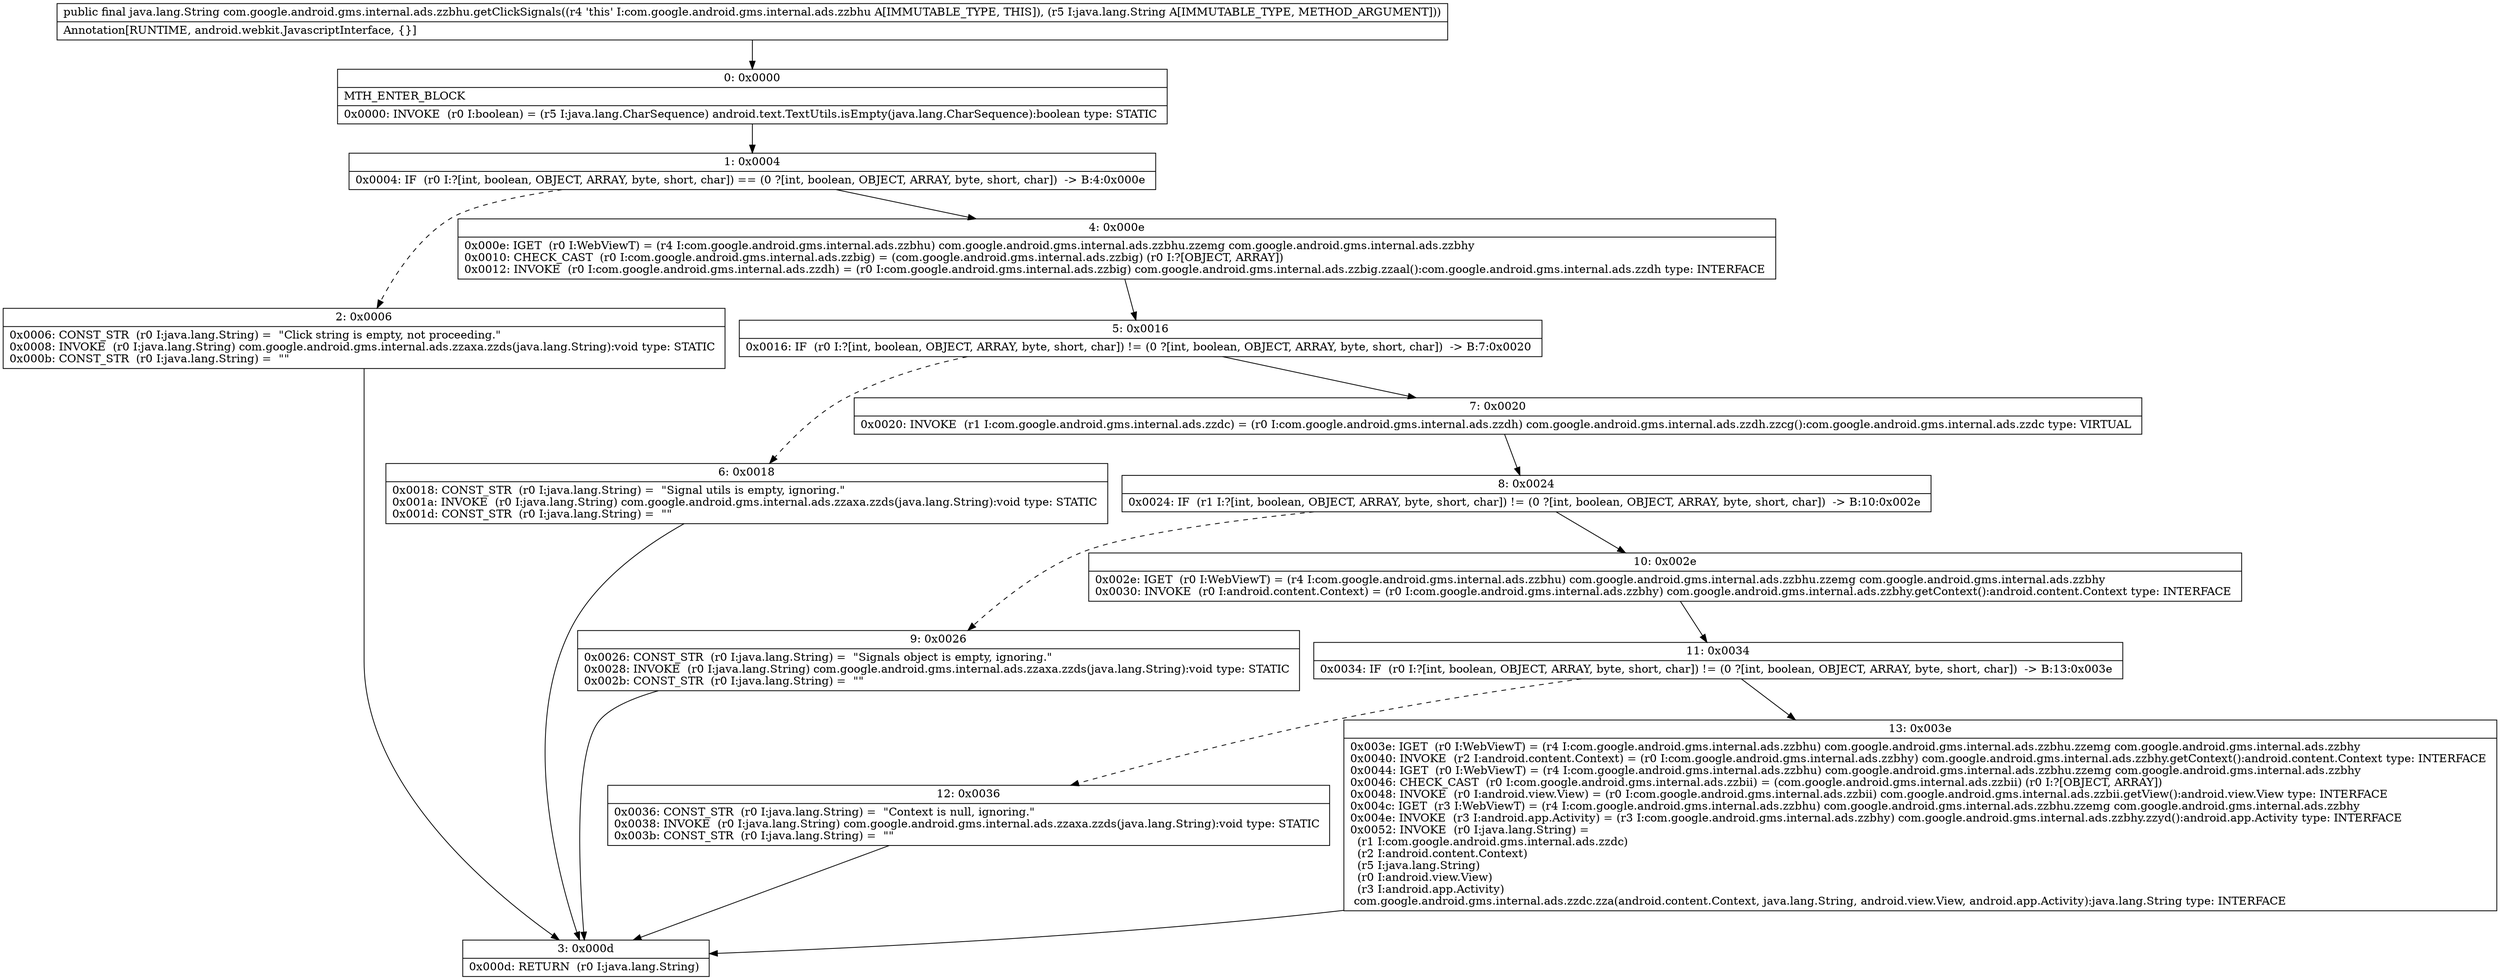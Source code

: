digraph "CFG forcom.google.android.gms.internal.ads.zzbhu.getClickSignals(Ljava\/lang\/String;)Ljava\/lang\/String;" {
Node_0 [shape=record,label="{0\:\ 0x0000|MTH_ENTER_BLOCK\l|0x0000: INVOKE  (r0 I:boolean) = (r5 I:java.lang.CharSequence) android.text.TextUtils.isEmpty(java.lang.CharSequence):boolean type: STATIC \l}"];
Node_1 [shape=record,label="{1\:\ 0x0004|0x0004: IF  (r0 I:?[int, boolean, OBJECT, ARRAY, byte, short, char]) == (0 ?[int, boolean, OBJECT, ARRAY, byte, short, char])  \-\> B:4:0x000e \l}"];
Node_2 [shape=record,label="{2\:\ 0x0006|0x0006: CONST_STR  (r0 I:java.lang.String) =  \"Click string is empty, not proceeding.\" \l0x0008: INVOKE  (r0 I:java.lang.String) com.google.android.gms.internal.ads.zzaxa.zzds(java.lang.String):void type: STATIC \l0x000b: CONST_STR  (r0 I:java.lang.String) =  \"\" \l}"];
Node_3 [shape=record,label="{3\:\ 0x000d|0x000d: RETURN  (r0 I:java.lang.String) \l}"];
Node_4 [shape=record,label="{4\:\ 0x000e|0x000e: IGET  (r0 I:WebViewT) = (r4 I:com.google.android.gms.internal.ads.zzbhu) com.google.android.gms.internal.ads.zzbhu.zzemg com.google.android.gms.internal.ads.zzbhy \l0x0010: CHECK_CAST  (r0 I:com.google.android.gms.internal.ads.zzbig) = (com.google.android.gms.internal.ads.zzbig) (r0 I:?[OBJECT, ARRAY]) \l0x0012: INVOKE  (r0 I:com.google.android.gms.internal.ads.zzdh) = (r0 I:com.google.android.gms.internal.ads.zzbig) com.google.android.gms.internal.ads.zzbig.zzaal():com.google.android.gms.internal.ads.zzdh type: INTERFACE \l}"];
Node_5 [shape=record,label="{5\:\ 0x0016|0x0016: IF  (r0 I:?[int, boolean, OBJECT, ARRAY, byte, short, char]) != (0 ?[int, boolean, OBJECT, ARRAY, byte, short, char])  \-\> B:7:0x0020 \l}"];
Node_6 [shape=record,label="{6\:\ 0x0018|0x0018: CONST_STR  (r0 I:java.lang.String) =  \"Signal utils is empty, ignoring.\" \l0x001a: INVOKE  (r0 I:java.lang.String) com.google.android.gms.internal.ads.zzaxa.zzds(java.lang.String):void type: STATIC \l0x001d: CONST_STR  (r0 I:java.lang.String) =  \"\" \l}"];
Node_7 [shape=record,label="{7\:\ 0x0020|0x0020: INVOKE  (r1 I:com.google.android.gms.internal.ads.zzdc) = (r0 I:com.google.android.gms.internal.ads.zzdh) com.google.android.gms.internal.ads.zzdh.zzcg():com.google.android.gms.internal.ads.zzdc type: VIRTUAL \l}"];
Node_8 [shape=record,label="{8\:\ 0x0024|0x0024: IF  (r1 I:?[int, boolean, OBJECT, ARRAY, byte, short, char]) != (0 ?[int, boolean, OBJECT, ARRAY, byte, short, char])  \-\> B:10:0x002e \l}"];
Node_9 [shape=record,label="{9\:\ 0x0026|0x0026: CONST_STR  (r0 I:java.lang.String) =  \"Signals object is empty, ignoring.\" \l0x0028: INVOKE  (r0 I:java.lang.String) com.google.android.gms.internal.ads.zzaxa.zzds(java.lang.String):void type: STATIC \l0x002b: CONST_STR  (r0 I:java.lang.String) =  \"\" \l}"];
Node_10 [shape=record,label="{10\:\ 0x002e|0x002e: IGET  (r0 I:WebViewT) = (r4 I:com.google.android.gms.internal.ads.zzbhu) com.google.android.gms.internal.ads.zzbhu.zzemg com.google.android.gms.internal.ads.zzbhy \l0x0030: INVOKE  (r0 I:android.content.Context) = (r0 I:com.google.android.gms.internal.ads.zzbhy) com.google.android.gms.internal.ads.zzbhy.getContext():android.content.Context type: INTERFACE \l}"];
Node_11 [shape=record,label="{11\:\ 0x0034|0x0034: IF  (r0 I:?[int, boolean, OBJECT, ARRAY, byte, short, char]) != (0 ?[int, boolean, OBJECT, ARRAY, byte, short, char])  \-\> B:13:0x003e \l}"];
Node_12 [shape=record,label="{12\:\ 0x0036|0x0036: CONST_STR  (r0 I:java.lang.String) =  \"Context is null, ignoring.\" \l0x0038: INVOKE  (r0 I:java.lang.String) com.google.android.gms.internal.ads.zzaxa.zzds(java.lang.String):void type: STATIC \l0x003b: CONST_STR  (r0 I:java.lang.String) =  \"\" \l}"];
Node_13 [shape=record,label="{13\:\ 0x003e|0x003e: IGET  (r0 I:WebViewT) = (r4 I:com.google.android.gms.internal.ads.zzbhu) com.google.android.gms.internal.ads.zzbhu.zzemg com.google.android.gms.internal.ads.zzbhy \l0x0040: INVOKE  (r2 I:android.content.Context) = (r0 I:com.google.android.gms.internal.ads.zzbhy) com.google.android.gms.internal.ads.zzbhy.getContext():android.content.Context type: INTERFACE \l0x0044: IGET  (r0 I:WebViewT) = (r4 I:com.google.android.gms.internal.ads.zzbhu) com.google.android.gms.internal.ads.zzbhu.zzemg com.google.android.gms.internal.ads.zzbhy \l0x0046: CHECK_CAST  (r0 I:com.google.android.gms.internal.ads.zzbii) = (com.google.android.gms.internal.ads.zzbii) (r0 I:?[OBJECT, ARRAY]) \l0x0048: INVOKE  (r0 I:android.view.View) = (r0 I:com.google.android.gms.internal.ads.zzbii) com.google.android.gms.internal.ads.zzbii.getView():android.view.View type: INTERFACE \l0x004c: IGET  (r3 I:WebViewT) = (r4 I:com.google.android.gms.internal.ads.zzbhu) com.google.android.gms.internal.ads.zzbhu.zzemg com.google.android.gms.internal.ads.zzbhy \l0x004e: INVOKE  (r3 I:android.app.Activity) = (r3 I:com.google.android.gms.internal.ads.zzbhy) com.google.android.gms.internal.ads.zzbhy.zzyd():android.app.Activity type: INTERFACE \l0x0052: INVOKE  (r0 I:java.lang.String) = \l  (r1 I:com.google.android.gms.internal.ads.zzdc)\l  (r2 I:android.content.Context)\l  (r5 I:java.lang.String)\l  (r0 I:android.view.View)\l  (r3 I:android.app.Activity)\l com.google.android.gms.internal.ads.zzdc.zza(android.content.Context, java.lang.String, android.view.View, android.app.Activity):java.lang.String type: INTERFACE \l}"];
MethodNode[shape=record,label="{public final java.lang.String com.google.android.gms.internal.ads.zzbhu.getClickSignals((r4 'this' I:com.google.android.gms.internal.ads.zzbhu A[IMMUTABLE_TYPE, THIS]), (r5 I:java.lang.String A[IMMUTABLE_TYPE, METHOD_ARGUMENT]))  | Annotation[RUNTIME, android.webkit.JavascriptInterface, \{\}]\l}"];
MethodNode -> Node_0;
Node_0 -> Node_1;
Node_1 -> Node_2[style=dashed];
Node_1 -> Node_4;
Node_2 -> Node_3;
Node_4 -> Node_5;
Node_5 -> Node_6[style=dashed];
Node_5 -> Node_7;
Node_6 -> Node_3;
Node_7 -> Node_8;
Node_8 -> Node_9[style=dashed];
Node_8 -> Node_10;
Node_9 -> Node_3;
Node_10 -> Node_11;
Node_11 -> Node_12[style=dashed];
Node_11 -> Node_13;
Node_12 -> Node_3;
Node_13 -> Node_3;
}

